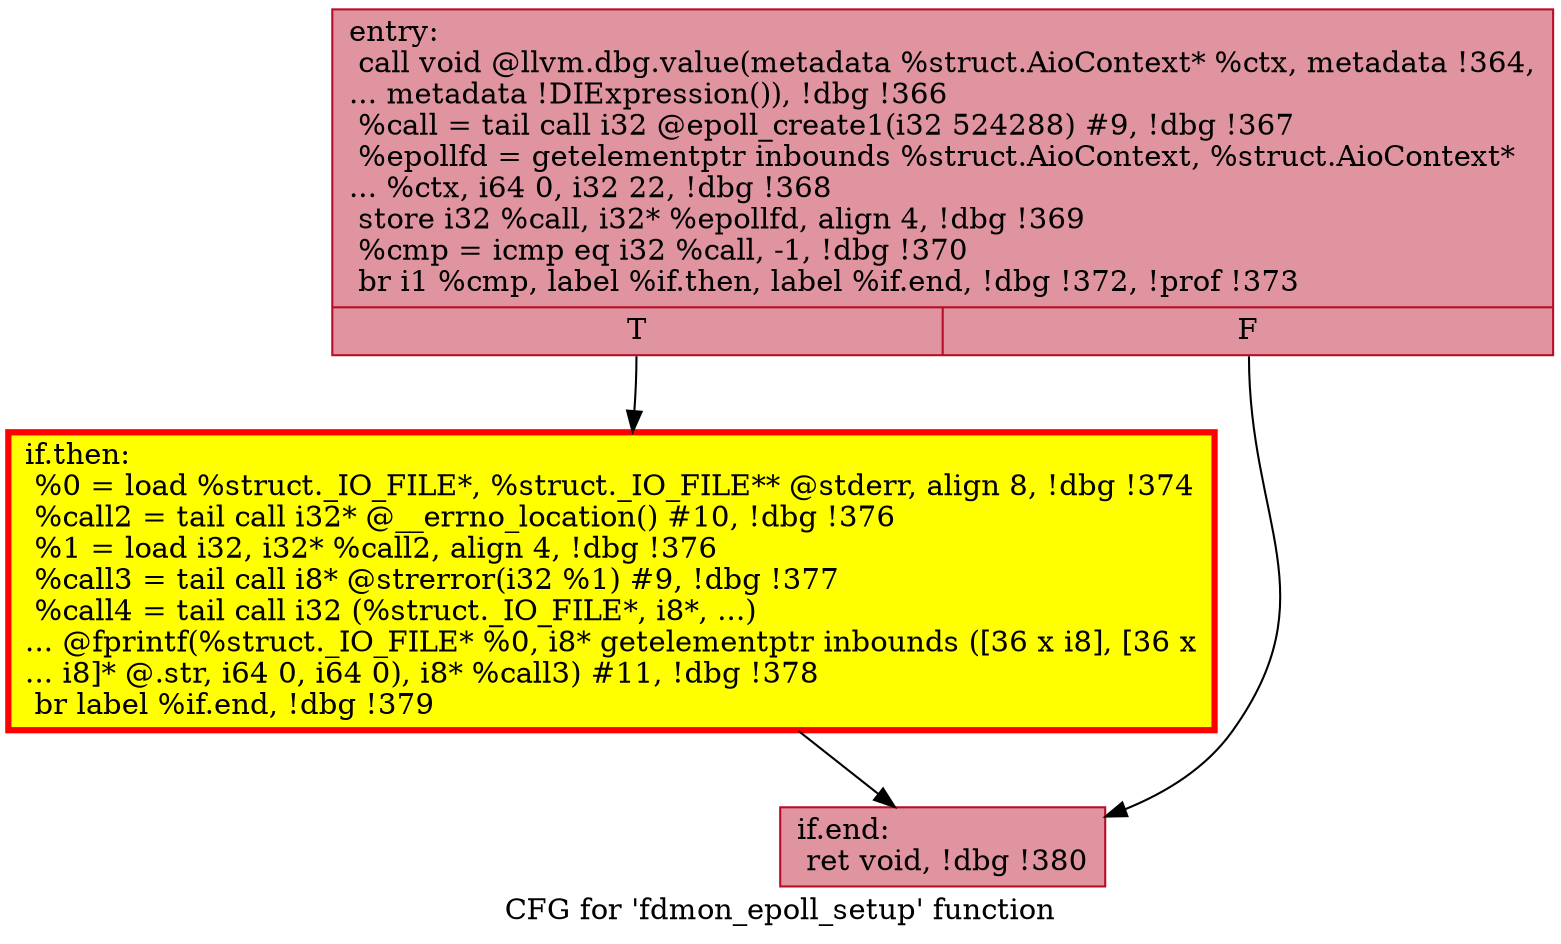 digraph "CFG for 'fdmon_epoll_setup' function" {
	label="CFG for 'fdmon_epoll_setup' function";

	Node0x5639d5fa76d0 [shape=record,color="#b70d28ff", style=filled, fillcolor="#b70d2870",label="{entry:\l  call void @llvm.dbg.value(metadata %struct.AioContext* %ctx, metadata !364,\l... metadata !DIExpression()), !dbg !366\l  %call = tail call i32 @epoll_create1(i32 524288) #9, !dbg !367\l  %epollfd = getelementptr inbounds %struct.AioContext, %struct.AioContext*\l... %ctx, i64 0, i32 22, !dbg !368\l  store i32 %call, i32* %epollfd, align 4, !dbg !369\l  %cmp = icmp eq i32 %call, -1, !dbg !370\l  br i1 %cmp, label %if.then, label %if.end, !dbg !372, !prof !373\l|{<s0>T|<s1>F}}"];
	Node0x5639d5fa76d0:s0 -> Node0x5639d60589f0;
	Node0x5639d5fa76d0:s1 -> Node0x5639d6058a40;
	Node0x5639d60589f0 [shape=record,penwidth=3.0, style="filled", color="red", fillcolor="yellow",label="{if.then:                                          \l  %0 = load %struct._IO_FILE*, %struct._IO_FILE** @stderr, align 8, !dbg !374\l  %call2 = tail call i32* @__errno_location() #10, !dbg !376\l  %1 = load i32, i32* %call2, align 4, !dbg !376\l  %call3 = tail call i8* @strerror(i32 %1) #9, !dbg !377\l  %call4 = tail call i32 (%struct._IO_FILE*, i8*, ...)\l... @fprintf(%struct._IO_FILE* %0, i8* getelementptr inbounds ([36 x i8], [36 x\l... i8]* @.str, i64 0, i64 0), i8* %call3) #11, !dbg !378\l  br label %if.end, !dbg !379\l}"];
	Node0x5639d60589f0 -> Node0x5639d6058a40;
	Node0x5639d6058a40 [shape=record,color="#b70d28ff", style=filled, fillcolor="#b70d2870",label="{if.end:                                           \l  ret void, !dbg !380\l}"];
}
